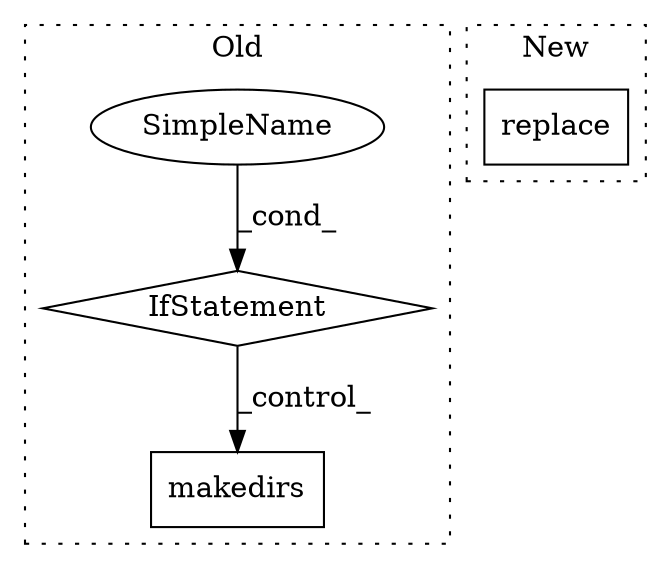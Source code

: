 digraph G {
subgraph cluster0 {
1 [label="makedirs" a="32" s="12601,12619" l="9,1" shape="box"];
3 [label="IfStatement" a="25" s="12580,12588" l="4,2" shape="diamond"];
4 [label="SimpleName" a="42" s="12584" l="4" shape="ellipse"];
label = "Old";
style="dotted";
}
subgraph cluster1 {
2 [label="replace" a="32" s="13315,13338" l="8,1" shape="box"];
label = "New";
style="dotted";
}
3 -> 1 [label="_control_"];
4 -> 3 [label="_cond_"];
}